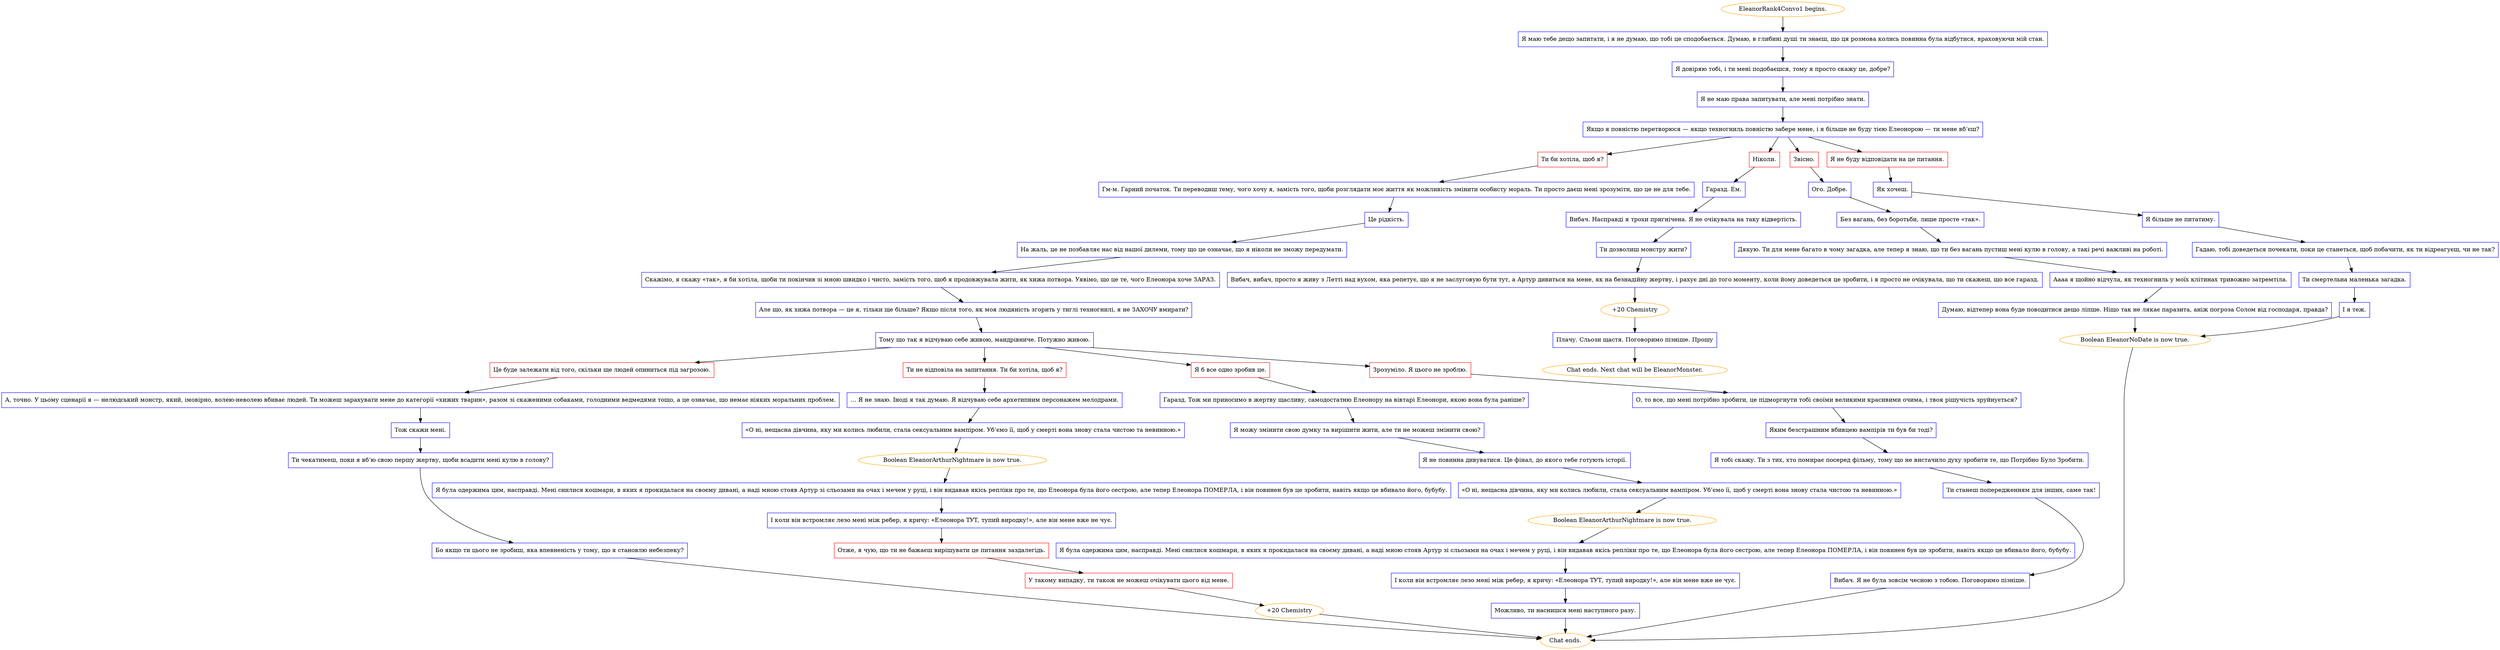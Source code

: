 digraph {
	"EleanorRank4Convo1 begins." [color=orange];
		"EleanorRank4Convo1 begins." -> j2223543420;
	j2223543420 [label="Я маю тебе дещо запитати, і я не думаю, що тобі це сподобається. Думаю, в глибині душі ти знаєш, що ця розмова колись повинна була відбутися, враховуючи мій стан.",shape=box,color=blue];
		j2223543420 -> j2169514197;
	j2169514197 [label="Я довіряю тобі, і ти мені подобаєшся, тому я просто скажу це, добре?",shape=box,color=blue];
		j2169514197 -> j1204025786;
	j1204025786 [label="Я не маю права запитувати, але мені потрібно знати.",shape=box,color=blue];
		j1204025786 -> j1339910912;
	j1339910912 [label="Якщо я повністю перетворюся — якщо техногниль повністю забере мене, і я більше не буду тією Елеонорою — ти мене вб’єш?",shape=box,color=blue];
		j1339910912 -> j1710263042;
		j1339910912 -> j1911145292;
		j1339910912 -> j2100406404;
		j1339910912 -> j2752736146;
	j1710263042 [label="Ти би хотіла, щоб я?",shape=box,color=red];
		j1710263042 -> j1847366696;
	j1911145292 [label="Звісно.",shape=box,color=red];
		j1911145292 -> j1892772684;
	j2100406404 [label="Ніколи.",shape=box,color=red];
		j2100406404 -> j343448384;
	j2752736146 [label="Я не буду відповідати на це питання.",shape=box,color=red];
		j2752736146 -> j1460070439;
	j1847366696 [label="Гм-м. Гарний початок. Ти переводиш тему, чого хочу я, замість того, щоби розглядати моє життя як можливість змінити особисту мораль. Ти просто даєш мені зрозуміти, що це не для тебе.",shape=box,color=blue];
		j1847366696 -> j366177336;
	j1892772684 [label="Ого. Добре.",shape=box,color=blue];
		j1892772684 -> j2208016027;
	j343448384 [label="Гаразд. Ем.",shape=box,color=blue];
		j343448384 -> j2842812241;
	j1460070439 [label="Як хочеш.",shape=box,color=blue];
		j1460070439 -> j1072878955;
	j366177336 [label="Це рідкість.",shape=box,color=blue];
		j366177336 -> j3631564037;
	j2208016027 [label="Без вагань, без боротьби, лише просте «так».",shape=box,color=blue];
		j2208016027 -> j2380616391;
	j2842812241 [label="Вибач. Насправді я трохи пригнічена. Я не очікувала на таку відвертість.",shape=box,color=blue];
		j2842812241 -> j104342088;
	j1072878955 [label="Я більше не питатиму.",shape=box,color=blue];
		j1072878955 -> j1159057898;
	j3631564037 [label="На жаль, це не позбавляє нас від нашої дилеми, тому що це означає, що я ніколи не зможу передумати.",shape=box,color=blue];
		j3631564037 -> j341080547;
	j2380616391 [label="Дякую. Ти для мене багато в чому загадка, але тепер я знаю, що ти без вагань пустиш мені кулю в голову, а такі речі важливі на роботі.",shape=box,color=blue];
		j2380616391 -> j3307076571;
	j104342088 [label="Ти дозволиш монстру жити?",shape=box,color=blue];
		j104342088 -> j3550919347;
	j1159057898 [label="Гадаю, тобі доведеться почекати, поки це станеться, щоб побачити, як ти відреагуєш, чи не так?",shape=box,color=blue];
		j1159057898 -> j4092730082;
	j341080547 [label="Скажімо, я скажу «так», я би хотіла, щоби ти покінчив зі мною швидко і чисто, замість того, щоб я продовжувала жити, як хижа потвора. Уявімо, що це те, чого Елеонора хоче ЗАРАЗ.",shape=box,color=blue];
		j341080547 -> j3376811591;
	j3307076571 [label="Аааа я щойно відчула, як техногниль у моїх клітинах тривожно затремтіла.",shape=box,color=blue];
		j3307076571 -> j271468024;
	j3550919347 [label="Вибач, вибач, просто я живу з Летті над вухом, яка репетує, що я не заслуговую бути тут, а Артур дивиться на мене, як на безнадійну жертву, і рахує дні до того моменту, коли йому доведеться це зробити, і я просто не очікувала, що ти скажеш, що все гаразд.",shape=box,color=blue];
		j3550919347 -> j1639204307;
	j4092730082 [label="Ти смертельна маленька загадка.",shape=box,color=blue];
		j4092730082 -> j2072223371;
	j3376811591 [label="Але що, як хижа потвора — це я, тільки ще більше? Якщо після того, як моя людяність згорить у тиглі техногнилі, я не ЗАХОЧУ вмирати?",shape=box,color=blue];
		j3376811591 -> j3675488265;
	j271468024 [label="Думаю, відтепер вона буде поводитися дещо ліпше. Ніщо так не лякає паразита, аніж погроза Солом від господаря, правда?",shape=box,color=blue];
		j271468024 -> j2728200779;
	j1639204307 [label="+20 Chemistry",color=orange];
		j1639204307 -> j3784839129;
	j2072223371 [label="І я теж.",shape=box,color=blue];
		j2072223371 -> j2728200779;
	j3675488265 [label="Тому що так я відчуваю себе живою, мандрівниче. Потужно живою.",shape=box,color=blue];
		j3675488265 -> j581534317;
		j3675488265 -> j933997352;
		j3675488265 -> j143949904;
		j3675488265 -> j2866798919;
	j2728200779 [label="Boolean EleanorNoDate is now true.",color=orange];
		j2728200779 -> "Chat ends.";
	j3784839129 [label="Плачу. Сльози щастя. Поговоримо пізніше. Прошу",shape=box,color=blue];
		j3784839129 -> "Chat ends. Next chat will be EleanorMonster.";
	j581534317 [label="Я б все одно зробив це.",shape=box,color=red];
		j581534317 -> j3085638137;
	j933997352 [label="Зрозуміло. Я цього не зроблю.",shape=box,color=red];
		j933997352 -> j691809601;
	j143949904 [label="Це буде залежати від того, скільки ще людей опиниться під загрозою.",shape=box,color=red];
		j143949904 -> j1785974516;
	j2866798919 [label="Ти не відповіла на запитання. Ти би хотіла, щоб я?",shape=box,color=red];
		j2866798919 -> j1291225791;
	"Chat ends." [color=orange];
	"Chat ends. Next chat will be EleanorMonster." [color=orange];
	j3085638137 [label="Гаразд. Тож ми приносимо в жертву щасливу, самодостатню Елеонору на вівтарі Елеонори, якою вона була раніше?",shape=box,color=blue];
		j3085638137 -> j3073405921;
	j691809601 [label="О, то все, що мені потрібно зробити, це підморгнути тобі своїми великими красивими очима, і твоя рішучість зруйнується?",shape=box,color=blue];
		j691809601 -> j2894635294;
	j1785974516 [label="А, точно. У цьому сценарії я — нелюдський монстр, який, імовірно, волею-неволею вбиває людей. Ти можеш зарахувати мене до категорії «хижих тварин», разом зі скаженими собаками, голодними ведмедями тощо, а це означає, що немає ніяких моральних проблем.",shape=box,color=blue];
		j1785974516 -> j3082131062;
	j1291225791 [label="… Я не знаю. Іноді я так думаю. Я відчуваю себе архетипним персонажем мелодрами.",shape=box,color=blue];
		j1291225791 -> j2259123822;
	j3073405921 [label="Я можу змінити свою думку та вирішити жити, але ти не можеш змінити свою?",shape=box,color=blue];
		j3073405921 -> j1416302760;
	j2894635294 [label="Яким безстрашним вбивцею вампірів ти був би тоді?",shape=box,color=blue];
		j2894635294 -> j1252121564;
	j3082131062 [label="Тож скажи мені.",shape=box,color=blue];
		j3082131062 -> j2705994392;
	j2259123822 [label="«О ні, нещасна дівчина, яку ми колись любили, стала сексуальним вампіром. Уб’ємо її, щоб у смерті вона знову стала чистою та невинною.»",shape=box,color=blue];
		j2259123822 -> j2967259208;
	j1416302760 [label="Я не повинна дивуватися. Це фінал, до якого тебе готують історії.",shape=box,color=blue];
		j1416302760 -> j1283223025;
	j1252121564 [label="Я тобі скажу. Ти з тих, хто помирає посеред фільму, тому що не вистачило духу зробити те, що Потрібно Було Зробити.",shape=box,color=blue];
		j1252121564 -> j582070950;
	j2705994392 [label="Ти чекатимеш, поки я вб’ю свою першу жертву, щоби всадити мені кулю в голову?",shape=box,color=blue];
		j2705994392 -> j3293847396;
	j2967259208 [label="Boolean EleanorArthurNightmare is now true.",color=orange];
		j2967259208 -> j504607403;
	j1283223025 [label="«О ні, нещасна дівчина, яку ми колись любили, стала сексуальним вампіром. Уб’ємо її, щоб у смерті вона знову стала чистою та невинною.»",shape=box,color=blue];
		j1283223025 -> j152370593;
	j582070950 [label="Ти станеш попередженням для інших, саме так!",shape=box,color=blue];
		j582070950 -> j3957612355;
	j3293847396 [label="Бо якщо ти цього не зробиш, яка впевненість у тому, що я становлю небезпеку?",shape=box,color=blue];
		j3293847396 -> "Chat ends.";
	j504607403 [label="Я була одержима цим, насправді. Мені снилися кошмари, в яких я прокидалася на своєму дивані, а наді мною стояв Артур зі сльозами на очах і мечем у руці, і він видавав якісь репліки про те, що Елеонора була його сестрою, але тепер Елеонора ПОМЕРЛА, і він повинен був це зробити, навіть якщо це вбивало його, бубубу.",shape=box,color=blue];
		j504607403 -> j1692309613;
	j152370593 [label="Boolean EleanorArthurNightmare is now true.",color=orange];
		j152370593 -> j2648498166;
	j3957612355 [label="Вибач. Я не була зовсім чесною з тобою. Поговоримо пізніше.",shape=box,color=blue];
		j3957612355 -> "Chat ends.";
	j1692309613 [label="І коли він встромляє лезо мені між ребер, я кричу: «Елеонора ТУТ, тупий виродку!», але він мене вже не чує.",shape=box,color=blue];
		j1692309613 -> j1780510388;
	j2648498166 [label="Я була одержима цим, насправді. Мені снилися кошмари, в яких я прокидалася на своєму дивані, а наді мною стояв Артур зі сльозами на очах і мечем у руці, і він видавав якісь репліки про те, що Елеонора була його сестрою, але тепер Елеонора ПОМЕРЛА, і він повинен був це зробити, навіть якщо це вбивало його, бубубу.",shape=box,color=blue];
		j2648498166 -> j4132970328;
	j1780510388 [label="Отже, я чую, що ти не бажаєш вирішувати це питання заздалегідь.",shape=box,color=red];
		j1780510388 -> j1893198523;
	j4132970328 [label="І коли він встромляє лезо мені між ребер, я кричу: «Елеонора ТУТ, тупий виродку!», але він мене вже не чує.",shape=box,color=blue];
		j4132970328 -> j333362746;
	j1893198523 [label="У такому випадку, ти також не можеш очікувати цього від мене.",shape=box,color=red];
		j1893198523 -> j367054140;
	j333362746 [label="Можливо, ти наснишся мені наступного разу.",shape=box,color=blue];
		j333362746 -> "Chat ends.";
	j367054140 [label="+20 Chemistry",color=orange];
		j367054140 -> "Chat ends.";
}